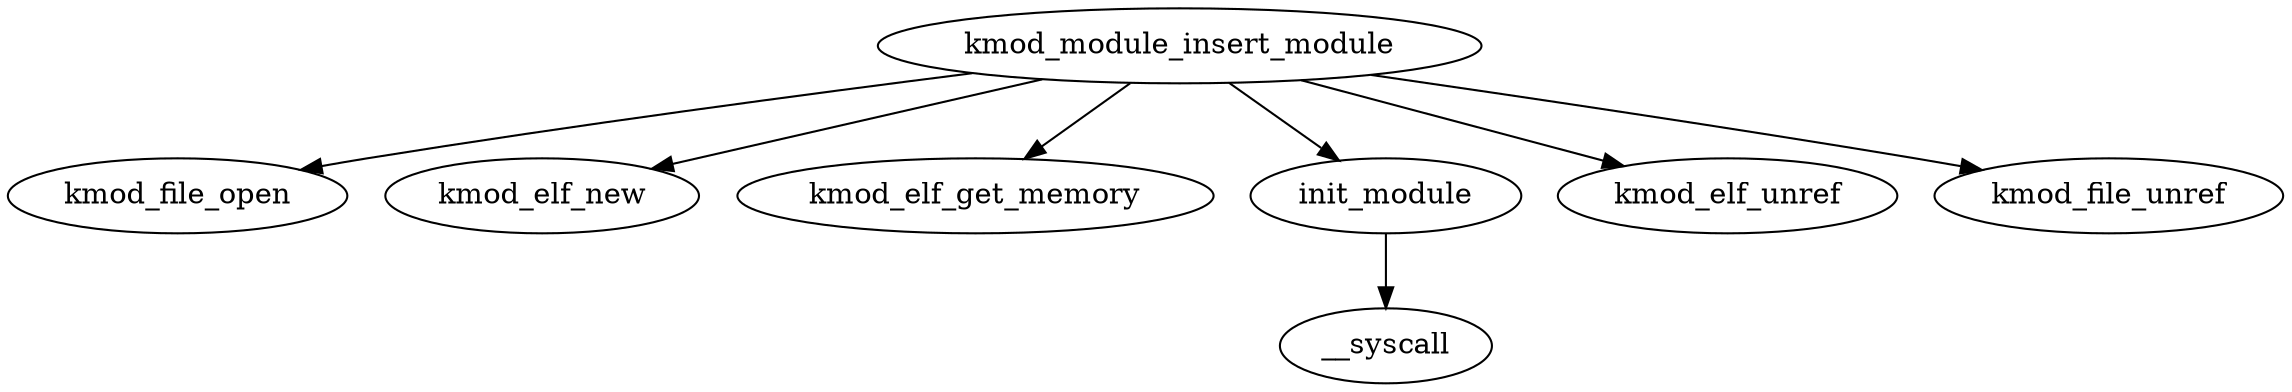 digraph G {
	kmod_module_insert_module ->  kmod_file_open;
	kmod_module_insert_module ->  kmod_elf_new;
	kmod_module_insert_module ->  kmod_elf_get_memory;
	kmod_module_insert_module ->  init_module;
	kmod_module_insert_module ->  kmod_elf_unref;
	kmod_module_insert_module ->  kmod_file_unref;

	init_module -> __syscall;
}
